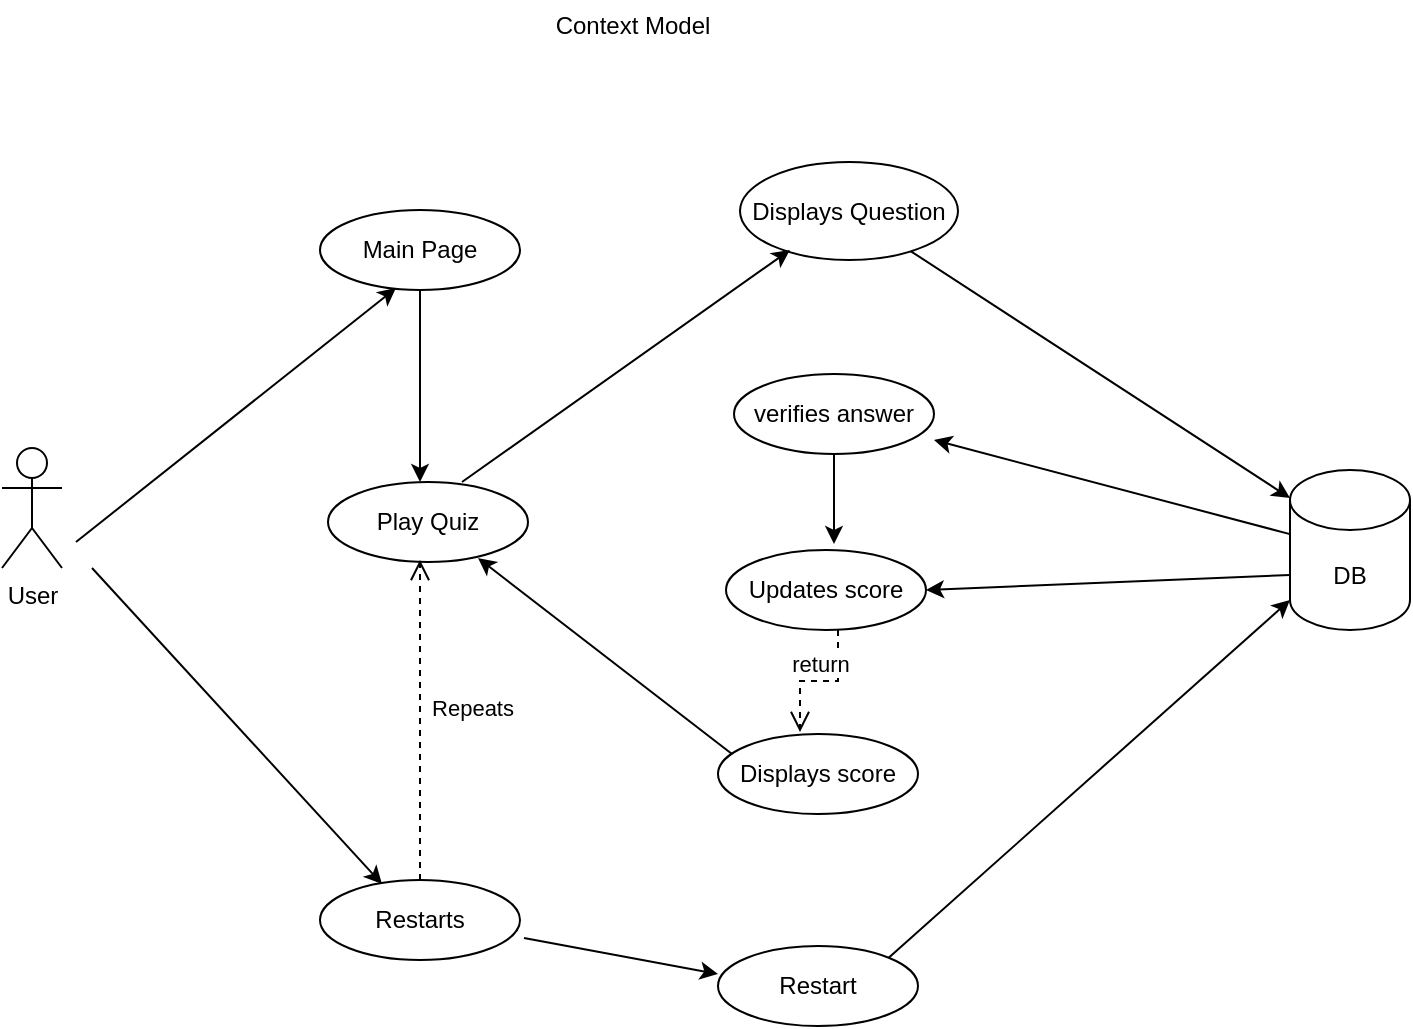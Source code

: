 <mxfile version="21.4.0" type="github">
  <diagram name="Page-1" id="RlRBM_Sy_BQlGpR5zATb">
    <mxGraphModel dx="880" dy="467" grid="0" gridSize="10" guides="1" tooltips="1" connect="1" arrows="1" fold="1" page="1" pageScale="1" pageWidth="850" pageHeight="1100" math="0" shadow="0">
      <root>
        <mxCell id="0" />
        <mxCell id="1" parent="0" />
        <mxCell id="zVgCPop4fBQCDsqx7CtH-1" value="Updates score" style="ellipse;whiteSpace=wrap;html=1;align=center;" vertex="1" parent="1">
          <mxGeometry x="429" y="360" width="100" height="40" as="geometry" />
        </mxCell>
        <mxCell id="zVgCPop4fBQCDsqx7CtH-2" value="Displays score" style="ellipse;whiteSpace=wrap;html=1;align=center;" vertex="1" parent="1">
          <mxGeometry x="425" y="452" width="100" height="40" as="geometry" />
        </mxCell>
        <mxCell id="zVgCPop4fBQCDsqx7CtH-3" value="Play Quiz" style="ellipse;whiteSpace=wrap;html=1;align=center;" vertex="1" parent="1">
          <mxGeometry x="230" y="326" width="100" height="40" as="geometry" />
        </mxCell>
        <mxCell id="zVgCPop4fBQCDsqx7CtH-4" value="Main Page" style="ellipse;whiteSpace=wrap;html=1;align=center;" vertex="1" parent="1">
          <mxGeometry x="226" y="190" width="100" height="40" as="geometry" />
        </mxCell>
        <mxCell id="zVgCPop4fBQCDsqx7CtH-6" value="Restart" style="ellipse;whiteSpace=wrap;html=1;align=center;" vertex="1" parent="1">
          <mxGeometry x="425" y="558" width="100" height="40" as="geometry" />
        </mxCell>
        <mxCell id="zVgCPop4fBQCDsqx7CtH-7" value="verifies answer" style="ellipse;whiteSpace=wrap;html=1;align=center;" vertex="1" parent="1">
          <mxGeometry x="433" y="272" width="100" height="40" as="geometry" />
        </mxCell>
        <mxCell id="zVgCPop4fBQCDsqx7CtH-11" value="Displays Question" style="ellipse;whiteSpace=wrap;html=1;align=center;" vertex="1" parent="1">
          <mxGeometry x="436" y="166" width="109" height="49" as="geometry" />
        </mxCell>
        <mxCell id="zVgCPop4fBQCDsqx7CtH-12" value="Restarts" style="ellipse;whiteSpace=wrap;html=1;align=center;" vertex="1" parent="1">
          <mxGeometry x="226" y="525" width="100" height="40" as="geometry" />
        </mxCell>
        <mxCell id="zVgCPop4fBQCDsqx7CtH-16" value="User" style="shape=umlActor;verticalLabelPosition=bottom;verticalAlign=top;html=1;outlineConnect=0;" vertex="1" parent="1">
          <mxGeometry x="67" y="309" width="30" height="60" as="geometry" />
        </mxCell>
        <mxCell id="zVgCPop4fBQCDsqx7CtH-17" value="DB" style="shape=cylinder3;whiteSpace=wrap;html=1;boundedLbl=1;backgroundOutline=1;size=15;" vertex="1" parent="1">
          <mxGeometry x="711" y="320" width="60" height="80" as="geometry" />
        </mxCell>
        <mxCell id="zVgCPop4fBQCDsqx7CtH-19" value="" style="endArrow=classic;html=1;rounded=0;exitX=0.67;exitY=0;exitDx=0;exitDy=0;exitPerimeter=0;entryX=0.229;entryY=0.898;entryDx=0;entryDy=0;entryPerimeter=0;" edge="1" parent="1" source="zVgCPop4fBQCDsqx7CtH-3" target="zVgCPop4fBQCDsqx7CtH-11">
          <mxGeometry width="50" height="50" relative="1" as="geometry">
            <mxPoint x="301" y="320" as="sourcePoint" />
            <mxPoint x="351" y="270" as="targetPoint" />
          </mxGeometry>
        </mxCell>
        <mxCell id="zVgCPop4fBQCDsqx7CtH-20" value="" style="endArrow=classic;html=1;rounded=0;entryX=1;entryY=0.825;entryDx=0;entryDy=0;entryPerimeter=0;" edge="1" parent="1" source="zVgCPop4fBQCDsqx7CtH-17" target="zVgCPop4fBQCDsqx7CtH-7">
          <mxGeometry width="50" height="50" relative="1" as="geometry">
            <mxPoint x="407" y="394" as="sourcePoint" />
            <mxPoint x="457" y="344" as="targetPoint" />
          </mxGeometry>
        </mxCell>
        <mxCell id="zVgCPop4fBQCDsqx7CtH-21" value="" style="endArrow=classic;html=1;rounded=0;exitX=0;exitY=0;exitDx=0;exitDy=52.5;exitPerimeter=0;entryX=1;entryY=0.5;entryDx=0;entryDy=0;" edge="1" parent="1" source="zVgCPop4fBQCDsqx7CtH-17" target="zVgCPop4fBQCDsqx7CtH-1">
          <mxGeometry width="50" height="50" relative="1" as="geometry">
            <mxPoint x="407" y="394" as="sourcePoint" />
            <mxPoint x="457" y="344" as="targetPoint" />
          </mxGeometry>
        </mxCell>
        <mxCell id="zVgCPop4fBQCDsqx7CtH-22" value="" style="endArrow=classic;html=1;rounded=0;exitX=0.07;exitY=0.25;exitDx=0;exitDy=0;exitPerimeter=0;entryX=0.75;entryY=0.95;entryDx=0;entryDy=0;entryPerimeter=0;" edge="1" parent="1" source="zVgCPop4fBQCDsqx7CtH-2" target="zVgCPop4fBQCDsqx7CtH-3">
          <mxGeometry width="50" height="50" relative="1" as="geometry">
            <mxPoint x="407" y="394" as="sourcePoint" />
            <mxPoint x="316" y="372" as="targetPoint" />
          </mxGeometry>
        </mxCell>
        <mxCell id="zVgCPop4fBQCDsqx7CtH-23" value="return" style="html=1;verticalAlign=bottom;endArrow=open;dashed=1;endSize=8;edgeStyle=elbowEdgeStyle;elbow=vertical;curved=0;rounded=0;exitX=0.56;exitY=1;exitDx=0;exitDy=0;exitPerimeter=0;" edge="1" parent="1" source="zVgCPop4fBQCDsqx7CtH-1">
          <mxGeometry relative="1" as="geometry">
            <mxPoint x="487" y="407" as="sourcePoint" />
            <mxPoint x="466" y="451" as="targetPoint" />
          </mxGeometry>
        </mxCell>
        <mxCell id="zVgCPop4fBQCDsqx7CtH-24" value="" style="endArrow=classic;html=1;rounded=0;entryX=0;entryY=0.175;entryDx=0;entryDy=0;entryPerimeter=0;" edge="1" parent="1" source="zVgCPop4fBQCDsqx7CtH-11" target="zVgCPop4fBQCDsqx7CtH-17">
          <mxGeometry width="50" height="50" relative="1" as="geometry">
            <mxPoint x="407" y="443" as="sourcePoint" />
            <mxPoint x="457" y="393" as="targetPoint" />
          </mxGeometry>
        </mxCell>
        <mxCell id="zVgCPop4fBQCDsqx7CtH-26" value="Repeats" style="html=1;verticalAlign=bottom;endArrow=open;dashed=1;endSize=8;edgeStyle=elbowEdgeStyle;elbow=vertical;curved=0;rounded=0;entryX=0.46;entryY=0.975;entryDx=0;entryDy=0;entryPerimeter=0;exitX=0.5;exitY=0;exitDx=0;exitDy=0;" edge="1" parent="1" source="zVgCPop4fBQCDsqx7CtH-12" target="zVgCPop4fBQCDsqx7CtH-3">
          <mxGeometry x="0.013" y="-26" relative="1" as="geometry">
            <mxPoint x="276" y="524" as="sourcePoint" />
            <mxPoint x="276" y="368" as="targetPoint" />
            <mxPoint y="4" as="offset" />
          </mxGeometry>
        </mxCell>
        <mxCell id="zVgCPop4fBQCDsqx7CtH-27" value="" style="endArrow=classic;html=1;rounded=0;entryX=0.38;entryY=0.975;entryDx=0;entryDy=0;entryPerimeter=0;" edge="1" parent="1" target="zVgCPop4fBQCDsqx7CtH-4">
          <mxGeometry width="50" height="50" relative="1" as="geometry">
            <mxPoint x="104" y="356" as="sourcePoint" />
            <mxPoint x="457" y="319" as="targetPoint" />
          </mxGeometry>
        </mxCell>
        <mxCell id="zVgCPop4fBQCDsqx7CtH-28" value="" style="endArrow=classic;html=1;rounded=0;entryX=0.31;entryY=0.05;entryDx=0;entryDy=0;entryPerimeter=0;" edge="1" parent="1" target="zVgCPop4fBQCDsqx7CtH-12">
          <mxGeometry width="50" height="50" relative="1" as="geometry">
            <mxPoint x="112" y="369" as="sourcePoint" />
            <mxPoint x="231" y="515" as="targetPoint" />
          </mxGeometry>
        </mxCell>
        <mxCell id="zVgCPop4fBQCDsqx7CtH-29" value="" style="endArrow=classic;html=1;rounded=0;exitX=0.5;exitY=1;exitDx=0;exitDy=0;entryX=0.46;entryY=0;entryDx=0;entryDy=0;entryPerimeter=0;" edge="1" parent="1" source="zVgCPop4fBQCDsqx7CtH-4" target="zVgCPop4fBQCDsqx7CtH-3">
          <mxGeometry width="50" height="50" relative="1" as="geometry">
            <mxPoint x="295" y="298" as="sourcePoint" />
            <mxPoint x="345" y="248" as="targetPoint" />
          </mxGeometry>
        </mxCell>
        <mxCell id="zVgCPop4fBQCDsqx7CtH-30" value="" style="endArrow=classic;html=1;rounded=0;exitX=1.02;exitY=0.725;exitDx=0;exitDy=0;exitPerimeter=0;entryX=0;entryY=0.35;entryDx=0;entryDy=0;entryPerimeter=0;" edge="1" parent="1" source="zVgCPop4fBQCDsqx7CtH-12" target="zVgCPop4fBQCDsqx7CtH-6">
          <mxGeometry width="50" height="50" relative="1" as="geometry">
            <mxPoint x="407" y="424" as="sourcePoint" />
            <mxPoint x="457" y="374" as="targetPoint" />
          </mxGeometry>
        </mxCell>
        <mxCell id="zVgCPop4fBQCDsqx7CtH-31" value="" style="endArrow=classic;html=1;rounded=0;exitX=1;exitY=0;exitDx=0;exitDy=0;entryX=0;entryY=1;entryDx=0;entryDy=-15;entryPerimeter=0;" edge="1" parent="1" source="zVgCPop4fBQCDsqx7CtH-6" target="zVgCPop4fBQCDsqx7CtH-17">
          <mxGeometry width="50" height="50" relative="1" as="geometry">
            <mxPoint x="407" y="424" as="sourcePoint" />
            <mxPoint x="457" y="374" as="targetPoint" />
          </mxGeometry>
        </mxCell>
        <mxCell id="zVgCPop4fBQCDsqx7CtH-32" value="" style="endArrow=classic;html=1;rounded=0;exitX=0.5;exitY=1;exitDx=0;exitDy=0;" edge="1" parent="1" source="zVgCPop4fBQCDsqx7CtH-7">
          <mxGeometry width="50" height="50" relative="1" as="geometry">
            <mxPoint x="477" y="308" as="sourcePoint" />
            <mxPoint x="483" y="357" as="targetPoint" />
          </mxGeometry>
        </mxCell>
        <mxCell id="zVgCPop4fBQCDsqx7CtH-36" value="Context Model" style="text;html=1;align=center;verticalAlign=middle;resizable=0;points=[];autosize=1;strokeColor=none;fillColor=none;" vertex="1" parent="1">
          <mxGeometry x="334" y="85" width="95" height="26" as="geometry" />
        </mxCell>
      </root>
    </mxGraphModel>
  </diagram>
</mxfile>
